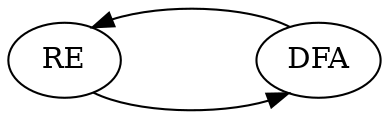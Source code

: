 digraph {
    rankdir = LR; 
    layout = dot;
    ranksep = 0.9;
    nodesep = 0.9;

    re  [label = "RE"];
    dfa [label = "DFA"];

    dfa -> re
    re -> dfa;

}
